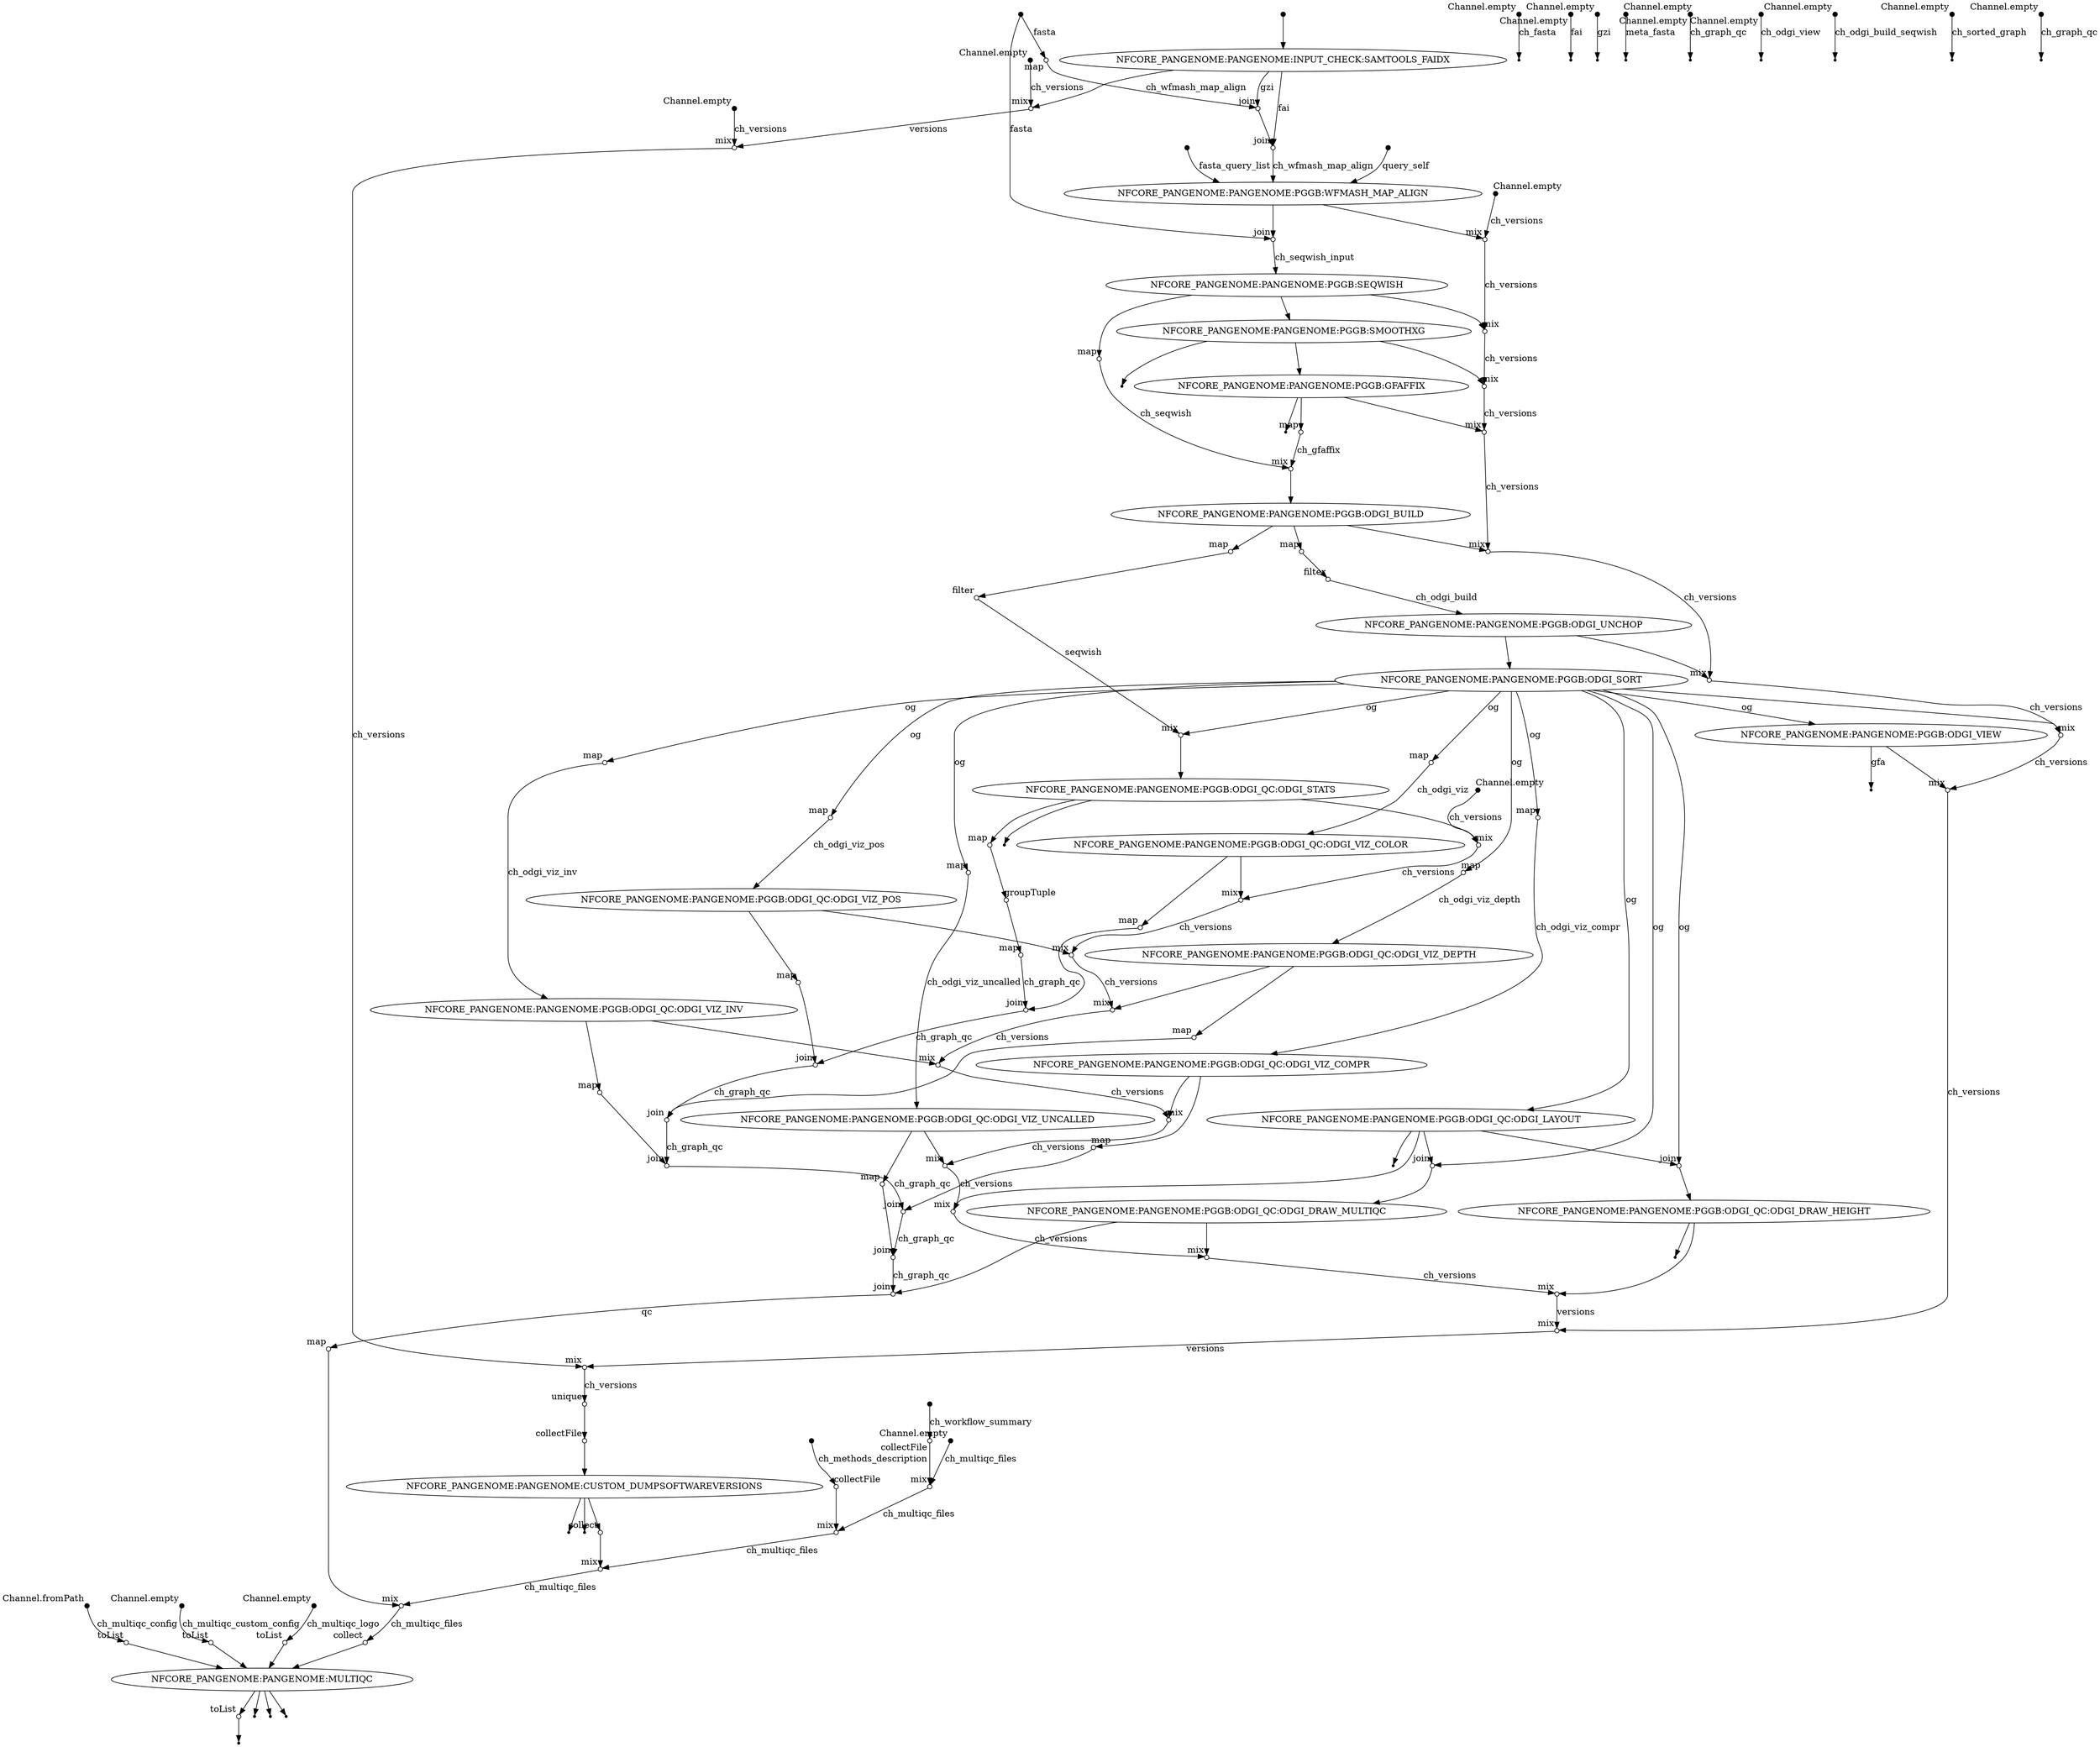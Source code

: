 digraph "pangenome_dag" {
v0 [shape=point,label="",fixedsize=true,width=0.1,xlabel="Channel.fromPath"];
v129 [shape=circle,label="",fixedsize=true,width=0.1,xlabel="toList"];
v0 -> v129 [label="ch_multiqc_config"];

v1 [shape=point,label="",fixedsize=true,width=0.1,xlabel="Channel.empty"];
v130 [shape=circle,label="",fixedsize=true,width=0.1,xlabel="toList"];
v1 -> v130 [label="ch_multiqc_custom_config"];

v2 [shape=point,label="",fixedsize=true,width=0.1,xlabel="Channel.empty"];
v131 [shape=circle,label="",fixedsize=true,width=0.1,xlabel="toList"];
v2 -> v131 [label="ch_multiqc_logo"];

v3 [shape=point,label="",fixedsize=true,width=0.1,xlabel="Channel.empty"];
v16 [shape=circle,label="",fixedsize=true,width=0.1,xlabel="mix"];
v3 -> v16 [label="ch_versions"];

v4 [shape=point,label="",fixedsize=true,width=0.1,xlabel="Channel.empty"];
v15 [shape=circle,label="",fixedsize=true,width=0.1,xlabel="mix"];
v4 -> v15 [label="ch_versions"];

v5 [shape=point,label="",fixedsize=true,width=0.1,xlabel="Channel.empty"];
v6 [shape=point];
v5 -> v6 [label="ch_fasta"];

v7 [shape=point,label="",fixedsize=true,width=0.1,xlabel="Channel.empty"];
v8 [shape=point];
v7 -> v8 [label="fai"];

v9 [shape=point,label="",fixedsize=true,width=0.1,xlabel="Channel.empty"];
v10 [shape=point];
v9 -> v10 [label="gzi"];

v11 [shape=point,label="",fixedsize=true,width=0.1,xlabel="Channel.empty"];
v12 [shape=point];
v11 -> v12 [label="meta_fasta"];

v13 [shape=point,label="",fixedsize=true,width=0.1];
v14 [label="NFCORE_PANGENOME:PANGENOME:INPUT_CHECK:SAMTOOLS_FAIDX"];
v13 -> v14;

v14 [label="NFCORE_PANGENOME:PANGENOME:INPUT_CHECK:SAMTOOLS_FAIDX"];
v29 [shape=circle,label="",fixedsize=true,width=0.1,xlabel="join"];
v14 -> v29 [label="fai"];

v14 [label="NFCORE_PANGENOME:PANGENOME:INPUT_CHECK:SAMTOOLS_FAIDX"];
v28 [shape=circle,label="",fixedsize=true,width=0.1,xlabel="join"];
v14 -> v28 [label="gzi"];

v14 [label="NFCORE_PANGENOME:PANGENOME:INPUT_CHECK:SAMTOOLS_FAIDX"];
v15 [shape=circle,label="",fixedsize=true,width=0.1,xlabel="mix"];
v14 -> v15;

v15 [shape=circle,label="",fixedsize=true,width=0.1,xlabel="mix"];
v16 [shape=circle,label="",fixedsize=true,width=0.1,xlabel="mix"];
v15 -> v16 [label="versions"];

v16 [shape=circle,label="",fixedsize=true,width=0.1,xlabel="mix"];
v111 [shape=circle,label="",fixedsize=true,width=0.1,xlabel="mix"];
v16 -> v111 [label="ch_versions"];

v17 [shape=point,label="",fixedsize=true,width=0.1,xlabel="Channel.empty"];
v33 [shape=circle,label="",fixedsize=true,width=0.1,xlabel="mix"];
v17 -> v33 [label="ch_versions"];

v18 [shape=point,label="",fixedsize=true,width=0.1,xlabel="Channel.empty"];
v19 [shape=point];
v18 -> v19 [label="ch_graph_qc"];

v20 [shape=point,label="",fixedsize=true,width=0.1,xlabel="Channel.empty"];
v21 [shape=point];
v20 -> v21 [label="ch_odgi_view"];

v22 [shape=point,label="",fixedsize=true,width=0.1,xlabel="Channel.empty"];
v23 [shape=point];
v22 -> v23 [label="ch_odgi_build_seqwish"];

v24 [shape=point,label="",fixedsize=true,width=0.1,xlabel="Channel.empty"];
v25 [shape=point];
v24 -> v25 [label="ch_sorted_graph"];

v26 [shape=point,label="",fixedsize=true,width=0.1];
v27 [shape=circle,label="",fixedsize=true,width=0.1,xlabel="map"];
v26 -> v27 [label="fasta"];

v27 [shape=circle,label="",fixedsize=true,width=0.1,xlabel="map"];
v28 [shape=circle,label="",fixedsize=true,width=0.1,xlabel="join"];
v27 -> v28 [label="ch_wfmash_map_align"];

v28 [shape=circle,label="",fixedsize=true,width=0.1,xlabel="join"];
v29 [shape=circle,label="",fixedsize=true,width=0.1,xlabel="join"];
v28 -> v29;

v29 [shape=circle,label="",fixedsize=true,width=0.1,xlabel="join"];
v32 [label="NFCORE_PANGENOME:PANGENOME:PGGB:WFMASH_MAP_ALIGN"];
v29 -> v32 [label="ch_wfmash_map_align"];

v30 [shape=point,label="",fixedsize=true,width=0.1];
v32 [label="NFCORE_PANGENOME:PANGENOME:PGGB:WFMASH_MAP_ALIGN"];
v30 -> v32 [label="query_self"];

v31 [shape=point,label="",fixedsize=true,width=0.1];
v32 [label="NFCORE_PANGENOME:PANGENOME:PGGB:WFMASH_MAP_ALIGN"];
v31 -> v32 [label="fasta_query_list"];

v32 [label="NFCORE_PANGENOME:PANGENOME:PGGB:WFMASH_MAP_ALIGN"];
v34 [shape=circle,label="",fixedsize=true,width=0.1,xlabel="join"];
v32 -> v34;

v32 [label="NFCORE_PANGENOME:PANGENOME:PGGB:WFMASH_MAP_ALIGN"];
v33 [shape=circle,label="",fixedsize=true,width=0.1,xlabel="mix"];
v32 -> v33;

v33 [shape=circle,label="",fixedsize=true,width=0.1,xlabel="mix"];
v36 [shape=circle,label="",fixedsize=true,width=0.1,xlabel="mix"];
v33 -> v36 [label="ch_versions"];

v26 [shape=point,label="",fixedsize=true,width=0.1];
v34 [shape=circle,label="",fixedsize=true,width=0.1,xlabel="join"];
v26 -> v34 [label="fasta"];

v34 [shape=circle,label="",fixedsize=true,width=0.1,xlabel="join"];
v35 [label="NFCORE_PANGENOME:PANGENOME:PGGB:SEQWISH"];
v34 -> v35 [label="ch_seqwish_input"];

v35 [label="NFCORE_PANGENOME:PANGENOME:PGGB:SEQWISH"];
v37 [label="NFCORE_PANGENOME:PANGENOME:PGGB:SMOOTHXG"];
v35 -> v37;

v35 [label="NFCORE_PANGENOME:PANGENOME:PGGB:SEQWISH"];
v36 [shape=circle,label="",fixedsize=true,width=0.1,xlabel="mix"];
v35 -> v36;

v36 [shape=circle,label="",fixedsize=true,width=0.1,xlabel="mix"];
v39 [shape=circle,label="",fixedsize=true,width=0.1,xlabel="mix"];
v36 -> v39 [label="ch_versions"];

v37 [label="NFCORE_PANGENOME:PANGENOME:PGGB:SMOOTHXG"];
v40 [label="NFCORE_PANGENOME:PANGENOME:PGGB:GFAFFIX"];
v37 -> v40;

v37 [label="NFCORE_PANGENOME:PANGENOME:PGGB:SMOOTHXG"];
v38 [shape=point];
v37 -> v38;

v37 [label="NFCORE_PANGENOME:PANGENOME:PGGB:SMOOTHXG"];
v39 [shape=circle,label="",fixedsize=true,width=0.1,xlabel="mix"];
v37 -> v39;

v39 [shape=circle,label="",fixedsize=true,width=0.1,xlabel="mix"];
v42 [shape=circle,label="",fixedsize=true,width=0.1,xlabel="mix"];
v39 -> v42 [label="ch_versions"];

v40 [label="NFCORE_PANGENOME:PANGENOME:PGGB:GFAFFIX"];
v43 [shape=circle,label="",fixedsize=true,width=0.1,xlabel="map"];
v40 -> v43;

v40 [label="NFCORE_PANGENOME:PANGENOME:PGGB:GFAFFIX"];
v41 [shape=point];
v40 -> v41;

v40 [label="NFCORE_PANGENOME:PANGENOME:PGGB:GFAFFIX"];
v42 [shape=circle,label="",fixedsize=true,width=0.1,xlabel="mix"];
v40 -> v42;

v42 [shape=circle,label="",fixedsize=true,width=0.1,xlabel="mix"];
v47 [shape=circle,label="",fixedsize=true,width=0.1,xlabel="mix"];
v42 -> v47 [label="ch_versions"];

v43 [shape=circle,label="",fixedsize=true,width=0.1,xlabel="map"];
v45 [shape=circle,label="",fixedsize=true,width=0.1,xlabel="mix"];
v43 -> v45 [label="ch_gfaffix"];

v35 [label="NFCORE_PANGENOME:PANGENOME:PGGB:SEQWISH"];
v44 [shape=circle,label="",fixedsize=true,width=0.1,xlabel="map"];
v35 -> v44;

v44 [shape=circle,label="",fixedsize=true,width=0.1,xlabel="map"];
v45 [shape=circle,label="",fixedsize=true,width=0.1,xlabel="mix"];
v44 -> v45 [label="ch_seqwish"];

v45 [shape=circle,label="",fixedsize=true,width=0.1,xlabel="mix"];
v46 [label="NFCORE_PANGENOME:PANGENOME:PGGB:ODGI_BUILD"];
v45 -> v46;

v46 [label="NFCORE_PANGENOME:PANGENOME:PGGB:ODGI_BUILD"];
v48 [shape=circle,label="",fixedsize=true,width=0.1,xlabel="map"];
v46 -> v48;

v46 [label="NFCORE_PANGENOME:PANGENOME:PGGB:ODGI_BUILD"];
v47 [shape=circle,label="",fixedsize=true,width=0.1,xlabel="mix"];
v46 -> v47;

v47 [shape=circle,label="",fixedsize=true,width=0.1,xlabel="mix"];
v51 [shape=circle,label="",fixedsize=true,width=0.1,xlabel="mix"];
v47 -> v51 [label="ch_versions"];

v48 [shape=circle,label="",fixedsize=true,width=0.1,xlabel="map"];
v49 [shape=circle,label="",fixedsize=true,width=0.1,xlabel="filter"];
v48 -> v49;

v49 [shape=circle,label="",fixedsize=true,width=0.1,xlabel="filter"];
v50 [label="NFCORE_PANGENOME:PANGENOME:PGGB:ODGI_UNCHOP"];
v49 -> v50 [label="ch_odgi_build"];

v50 [label="NFCORE_PANGENOME:PANGENOME:PGGB:ODGI_UNCHOP"];
v52 [label="NFCORE_PANGENOME:PANGENOME:PGGB:ODGI_SORT"];
v50 -> v52;

v50 [label="NFCORE_PANGENOME:PANGENOME:PGGB:ODGI_UNCHOP"];
v51 [shape=circle,label="",fixedsize=true,width=0.1,xlabel="mix"];
v50 -> v51;

v51 [shape=circle,label="",fixedsize=true,width=0.1,xlabel="mix"];
v53 [shape=circle,label="",fixedsize=true,width=0.1,xlabel="mix"];
v51 -> v53 [label="ch_versions"];

v52 [label="NFCORE_PANGENOME:PANGENOME:PGGB:ODGI_SORT"];
v54 [label="NFCORE_PANGENOME:PANGENOME:PGGB:ODGI_VIEW"];
v52 -> v54 [label="og"];

v52 [label="NFCORE_PANGENOME:PANGENOME:PGGB:ODGI_SORT"];
v53 [shape=circle,label="",fixedsize=true,width=0.1,xlabel="mix"];
v52 -> v53;

v53 [shape=circle,label="",fixedsize=true,width=0.1,xlabel="mix"];
v56 [shape=circle,label="",fixedsize=true,width=0.1,xlabel="mix"];
v53 -> v56 [label="ch_versions"];

v54 [label="NFCORE_PANGENOME:PANGENOME:PGGB:ODGI_VIEW"];
v55 [shape=point];
v54 -> v55 [label="gfa"];

v54 [label="NFCORE_PANGENOME:PANGENOME:PGGB:ODGI_VIEW"];
v56 [shape=circle,label="",fixedsize=true,width=0.1,xlabel="mix"];
v54 -> v56;

v56 [shape=circle,label="",fixedsize=true,width=0.1,xlabel="mix"];
v110 [shape=circle,label="",fixedsize=true,width=0.1,xlabel="mix"];
v56 -> v110 [label="ch_versions"];

v46 [label="NFCORE_PANGENOME:PANGENOME:PGGB:ODGI_BUILD"];
v57 [shape=circle,label="",fixedsize=true,width=0.1,xlabel="map"];
v46 -> v57;

v57 [shape=circle,label="",fixedsize=true,width=0.1,xlabel="map"];
v58 [shape=circle,label="",fixedsize=true,width=0.1,xlabel="filter"];
v57 -> v58;

v58 [shape=circle,label="",fixedsize=true,width=0.1,xlabel="filter"];
v62 [shape=circle,label="",fixedsize=true,width=0.1,xlabel="mix"];
v58 -> v62 [label="seqwish"];

v59 [shape=point,label="",fixedsize=true,width=0.1,xlabel="Channel.empty"];
v65 [shape=circle,label="",fixedsize=true,width=0.1,xlabel="mix"];
v59 -> v65 [label="ch_versions"];

v60 [shape=point,label="",fixedsize=true,width=0.1,xlabel="Channel.empty"];
v61 [shape=point];
v60 -> v61 [label="ch_graph_qc"];

v52 [label="NFCORE_PANGENOME:PANGENOME:PGGB:ODGI_SORT"];
v62 [shape=circle,label="",fixedsize=true,width=0.1,xlabel="mix"];
v52 -> v62 [label="og"];

v62 [shape=circle,label="",fixedsize=true,width=0.1,xlabel="mix"];
v63 [label="NFCORE_PANGENOME:PANGENOME:PGGB:ODGI_QC:ODGI_STATS"];
v62 -> v63;

v63 [label="NFCORE_PANGENOME:PANGENOME:PGGB:ODGI_QC:ODGI_STATS"];
v64 [shape=point];
v63 -> v64;

v63 [label="NFCORE_PANGENOME:PANGENOME:PGGB:ODGI_QC:ODGI_STATS"];
v94 [shape=circle,label="",fixedsize=true,width=0.1,xlabel="map"];
v63 -> v94;

v63 [label="NFCORE_PANGENOME:PANGENOME:PGGB:ODGI_QC:ODGI_STATS"];
v65 [shape=circle,label="",fixedsize=true,width=0.1,xlabel="mix"];
v63 -> v65;

v65 [shape=circle,label="",fixedsize=true,width=0.1,xlabel="mix"];
v68 [shape=circle,label="",fixedsize=true,width=0.1,xlabel="mix"];
v65 -> v68 [label="ch_versions"];

v52 [label="NFCORE_PANGENOME:PANGENOME:PGGB:ODGI_SORT"];
v66 [shape=circle,label="",fixedsize=true,width=0.1,xlabel="map"];
v52 -> v66 [label="og"];

v66 [shape=circle,label="",fixedsize=true,width=0.1,xlabel="map"];
v67 [label="NFCORE_PANGENOME:PANGENOME:PGGB:ODGI_QC:ODGI_VIZ_COLOR"];
v66 -> v67 [label="ch_odgi_viz"];

v67 [label="NFCORE_PANGENOME:PANGENOME:PGGB:ODGI_QC:ODGI_VIZ_COLOR"];
v97 [shape=circle,label="",fixedsize=true,width=0.1,xlabel="map"];
v67 -> v97;

v67 [label="NFCORE_PANGENOME:PANGENOME:PGGB:ODGI_QC:ODGI_VIZ_COLOR"];
v68 [shape=circle,label="",fixedsize=true,width=0.1,xlabel="mix"];
v67 -> v68;

v68 [shape=circle,label="",fixedsize=true,width=0.1,xlabel="mix"];
v71 [shape=circle,label="",fixedsize=true,width=0.1,xlabel="mix"];
v68 -> v71 [label="ch_versions"];

v52 [label="NFCORE_PANGENOME:PANGENOME:PGGB:ODGI_SORT"];
v69 [shape=circle,label="",fixedsize=true,width=0.1,xlabel="map"];
v52 -> v69 [label="og"];

v69 [shape=circle,label="",fixedsize=true,width=0.1,xlabel="map"];
v70 [label="NFCORE_PANGENOME:PANGENOME:PGGB:ODGI_QC:ODGI_VIZ_POS"];
v69 -> v70 [label="ch_odgi_viz_pos"];

v70 [label="NFCORE_PANGENOME:PANGENOME:PGGB:ODGI_QC:ODGI_VIZ_POS"];
v99 [shape=circle,label="",fixedsize=true,width=0.1,xlabel="map"];
v70 -> v99;

v70 [label="NFCORE_PANGENOME:PANGENOME:PGGB:ODGI_QC:ODGI_VIZ_POS"];
v71 [shape=circle,label="",fixedsize=true,width=0.1,xlabel="mix"];
v70 -> v71;

v71 [shape=circle,label="",fixedsize=true,width=0.1,xlabel="mix"];
v74 [shape=circle,label="",fixedsize=true,width=0.1,xlabel="mix"];
v71 -> v74 [label="ch_versions"];

v52 [label="NFCORE_PANGENOME:PANGENOME:PGGB:ODGI_SORT"];
v72 [shape=circle,label="",fixedsize=true,width=0.1,xlabel="map"];
v52 -> v72 [label="og"];

v72 [shape=circle,label="",fixedsize=true,width=0.1,xlabel="map"];
v73 [label="NFCORE_PANGENOME:PANGENOME:PGGB:ODGI_QC:ODGI_VIZ_DEPTH"];
v72 -> v73 [label="ch_odgi_viz_depth"];

v73 [label="NFCORE_PANGENOME:PANGENOME:PGGB:ODGI_QC:ODGI_VIZ_DEPTH"];
v101 [shape=circle,label="",fixedsize=true,width=0.1,xlabel="map"];
v73 -> v101;

v73 [label="NFCORE_PANGENOME:PANGENOME:PGGB:ODGI_QC:ODGI_VIZ_DEPTH"];
v74 [shape=circle,label="",fixedsize=true,width=0.1,xlabel="mix"];
v73 -> v74;

v74 [shape=circle,label="",fixedsize=true,width=0.1,xlabel="mix"];
v77 [shape=circle,label="",fixedsize=true,width=0.1,xlabel="mix"];
v74 -> v77 [label="ch_versions"];

v52 [label="NFCORE_PANGENOME:PANGENOME:PGGB:ODGI_SORT"];
v75 [shape=circle,label="",fixedsize=true,width=0.1,xlabel="map"];
v52 -> v75 [label="og"];

v75 [shape=circle,label="",fixedsize=true,width=0.1,xlabel="map"];
v76 [label="NFCORE_PANGENOME:PANGENOME:PGGB:ODGI_QC:ODGI_VIZ_INV"];
v75 -> v76 [label="ch_odgi_viz_inv"];

v76 [label="NFCORE_PANGENOME:PANGENOME:PGGB:ODGI_QC:ODGI_VIZ_INV"];
v103 [shape=circle,label="",fixedsize=true,width=0.1,xlabel="map"];
v76 -> v103;

v76 [label="NFCORE_PANGENOME:PANGENOME:PGGB:ODGI_QC:ODGI_VIZ_INV"];
v77 [shape=circle,label="",fixedsize=true,width=0.1,xlabel="mix"];
v76 -> v77;

v77 [shape=circle,label="",fixedsize=true,width=0.1,xlabel="mix"];
v80 [shape=circle,label="",fixedsize=true,width=0.1,xlabel="mix"];
v77 -> v80 [label="ch_versions"];

v52 [label="NFCORE_PANGENOME:PANGENOME:PGGB:ODGI_SORT"];
v78 [shape=circle,label="",fixedsize=true,width=0.1,xlabel="map"];
v52 -> v78 [label="og"];

v78 [shape=circle,label="",fixedsize=true,width=0.1,xlabel="map"];
v79 [label="NFCORE_PANGENOME:PANGENOME:PGGB:ODGI_QC:ODGI_VIZ_COMPR"];
v78 -> v79 [label="ch_odgi_viz_compr"];

v79 [label="NFCORE_PANGENOME:PANGENOME:PGGB:ODGI_QC:ODGI_VIZ_COMPR"];
v105 [shape=circle,label="",fixedsize=true,width=0.1,xlabel="map"];
v79 -> v105;

v79 [label="NFCORE_PANGENOME:PANGENOME:PGGB:ODGI_QC:ODGI_VIZ_COMPR"];
v80 [shape=circle,label="",fixedsize=true,width=0.1,xlabel="mix"];
v79 -> v80;

v80 [shape=circle,label="",fixedsize=true,width=0.1,xlabel="mix"];
v83 [shape=circle,label="",fixedsize=true,width=0.1,xlabel="mix"];
v80 -> v83 [label="ch_versions"];

v52 [label="NFCORE_PANGENOME:PANGENOME:PGGB:ODGI_SORT"];
v81 [shape=circle,label="",fixedsize=true,width=0.1,xlabel="map"];
v52 -> v81 [label="og"];

v81 [shape=circle,label="",fixedsize=true,width=0.1,xlabel="map"];
v82 [label="NFCORE_PANGENOME:PANGENOME:PGGB:ODGI_QC:ODGI_VIZ_UNCALLED"];
v81 -> v82 [label="ch_odgi_viz_uncalled"];

v82 [label="NFCORE_PANGENOME:PANGENOME:PGGB:ODGI_QC:ODGI_VIZ_UNCALLED"];
v107 [shape=circle,label="",fixedsize=true,width=0.1,xlabel="map"];
v82 -> v107;

v82 [label="NFCORE_PANGENOME:PANGENOME:PGGB:ODGI_QC:ODGI_VIZ_UNCALLED"];
v83 [shape=circle,label="",fixedsize=true,width=0.1,xlabel="mix"];
v82 -> v83;

v83 [shape=circle,label="",fixedsize=true,width=0.1,xlabel="mix"];
v86 [shape=circle,label="",fixedsize=true,width=0.1,xlabel="mix"];
v83 -> v86 [label="ch_versions"];

v52 [label="NFCORE_PANGENOME:PANGENOME:PGGB:ODGI_SORT"];
v84 [label="NFCORE_PANGENOME:PANGENOME:PGGB:ODGI_QC:ODGI_LAYOUT"];
v52 -> v84 [label="og"];

v84 [label="NFCORE_PANGENOME:PANGENOME:PGGB:ODGI_QC:ODGI_LAYOUT"];
v87 [shape=circle,label="",fixedsize=true,width=0.1,xlabel="join"];
v84 -> v87;

v84 [label="NFCORE_PANGENOME:PANGENOME:PGGB:ODGI_QC:ODGI_LAYOUT"];
v85 [shape=point];
v84 -> v85;

v84 [label="NFCORE_PANGENOME:PANGENOME:PGGB:ODGI_QC:ODGI_LAYOUT"];
v86 [shape=circle,label="",fixedsize=true,width=0.1,xlabel="mix"];
v84 -> v86;

v86 [shape=circle,label="",fixedsize=true,width=0.1,xlabel="mix"];
v89 [shape=circle,label="",fixedsize=true,width=0.1,xlabel="mix"];
v86 -> v89 [label="ch_versions"];

v52 [label="NFCORE_PANGENOME:PANGENOME:PGGB:ODGI_SORT"];
v87 [shape=circle,label="",fixedsize=true,width=0.1,xlabel="join"];
v52 -> v87 [label="og"];

v87 [shape=circle,label="",fixedsize=true,width=0.1,xlabel="join"];
v88 [label="NFCORE_PANGENOME:PANGENOME:PGGB:ODGI_QC:ODGI_DRAW_MULTIQC"];
v87 -> v88;

v88 [label="NFCORE_PANGENOME:PANGENOME:PGGB:ODGI_QC:ODGI_DRAW_MULTIQC"];
v109 [shape=circle,label="",fixedsize=true,width=0.1,xlabel="join"];
v88 -> v109;

v88 [label="NFCORE_PANGENOME:PANGENOME:PGGB:ODGI_QC:ODGI_DRAW_MULTIQC"];
v89 [shape=circle,label="",fixedsize=true,width=0.1,xlabel="mix"];
v88 -> v89;

v89 [shape=circle,label="",fixedsize=true,width=0.1,xlabel="mix"];
v93 [shape=circle,label="",fixedsize=true,width=0.1,xlabel="mix"];
v89 -> v93 [label="ch_versions"];

v52 [label="NFCORE_PANGENOME:PANGENOME:PGGB:ODGI_SORT"];
v90 [shape=circle,label="",fixedsize=true,width=0.1,xlabel="join"];
v52 -> v90 [label="og"];

v84 [label="NFCORE_PANGENOME:PANGENOME:PGGB:ODGI_QC:ODGI_LAYOUT"];
v90 [shape=circle,label="",fixedsize=true,width=0.1,xlabel="join"];
v84 -> v90;

v90 [shape=circle,label="",fixedsize=true,width=0.1,xlabel="join"];
v91 [label="NFCORE_PANGENOME:PANGENOME:PGGB:ODGI_QC:ODGI_DRAW_HEIGHT"];
v90 -> v91;

v91 [label="NFCORE_PANGENOME:PANGENOME:PGGB:ODGI_QC:ODGI_DRAW_HEIGHT"];
v92 [shape=point];
v91 -> v92;

v91 [label="NFCORE_PANGENOME:PANGENOME:PGGB:ODGI_QC:ODGI_DRAW_HEIGHT"];
v93 [shape=circle,label="",fixedsize=true,width=0.1,xlabel="mix"];
v91 -> v93;

v93 [shape=circle,label="",fixedsize=true,width=0.1,xlabel="mix"];
v110 [shape=circle,label="",fixedsize=true,width=0.1,xlabel="mix"];
v93 -> v110 [label="versions"];

v94 [shape=circle,label="",fixedsize=true,width=0.1,xlabel="map"];
v95 [shape=circle,label="",fixedsize=true,width=0.1,xlabel="groupTuple"];
v94 -> v95;

v95 [shape=circle,label="",fixedsize=true,width=0.1,xlabel="groupTuple"];
v96 [shape=circle,label="",fixedsize=true,width=0.1,xlabel="map"];
v95 -> v96;

v96 [shape=circle,label="",fixedsize=true,width=0.1,xlabel="map"];
v98 [shape=circle,label="",fixedsize=true,width=0.1,xlabel="join"];
v96 -> v98 [label="ch_graph_qc"];

v97 [shape=circle,label="",fixedsize=true,width=0.1,xlabel="map"];
v98 [shape=circle,label="",fixedsize=true,width=0.1,xlabel="join"];
v97 -> v98;

v98 [shape=circle,label="",fixedsize=true,width=0.1,xlabel="join"];
v100 [shape=circle,label="",fixedsize=true,width=0.1,xlabel="join"];
v98 -> v100 [label="ch_graph_qc"];

v99 [shape=circle,label="",fixedsize=true,width=0.1,xlabel="map"];
v100 [shape=circle,label="",fixedsize=true,width=0.1,xlabel="join"];
v99 -> v100;

v100 [shape=circle,label="",fixedsize=true,width=0.1,xlabel="join"];
v102 [shape=circle,label="",fixedsize=true,width=0.1,xlabel="join"];
v100 -> v102 [label="ch_graph_qc"];

v101 [shape=circle,label="",fixedsize=true,width=0.1,xlabel="map"];
v102 [shape=circle,label="",fixedsize=true,width=0.1,xlabel="join"];
v101 -> v102;

v102 [shape=circle,label="",fixedsize=true,width=0.1,xlabel="join"];
v104 [shape=circle,label="",fixedsize=true,width=0.1,xlabel="join"];
v102 -> v104 [label="ch_graph_qc"];

v103 [shape=circle,label="",fixedsize=true,width=0.1,xlabel="map"];
v104 [shape=circle,label="",fixedsize=true,width=0.1,xlabel="join"];
v103 -> v104;

v104 [shape=circle,label="",fixedsize=true,width=0.1,xlabel="join"];
v106 [shape=circle,label="",fixedsize=true,width=0.1,xlabel="join"];
v104 -> v106 [label="ch_graph_qc"];

v105 [shape=circle,label="",fixedsize=true,width=0.1,xlabel="map"];
v106 [shape=circle,label="",fixedsize=true,width=0.1,xlabel="join"];
v105 -> v106;

v106 [shape=circle,label="",fixedsize=true,width=0.1,xlabel="join"];
v108 [shape=circle,label="",fixedsize=true,width=0.1,xlabel="join"];
v106 -> v108 [label="ch_graph_qc"];

v107 [shape=circle,label="",fixedsize=true,width=0.1,xlabel="map"];
v108 [shape=circle,label="",fixedsize=true,width=0.1,xlabel="join"];
v107 -> v108;

v108 [shape=circle,label="",fixedsize=true,width=0.1,xlabel="join"];
v109 [shape=circle,label="",fixedsize=true,width=0.1,xlabel="join"];
v108 -> v109 [label="ch_graph_qc"];

v109 [shape=circle,label="",fixedsize=true,width=0.1,xlabel="join"];
v126 [shape=circle,label="",fixedsize=true,width=0.1,xlabel="map"];
v109 -> v126 [label="qc"];

v110 [shape=circle,label="",fixedsize=true,width=0.1,xlabel="mix"];
v111 [shape=circle,label="",fixedsize=true,width=0.1,xlabel="mix"];
v110 -> v111 [label="versions"];

v111 [shape=circle,label="",fixedsize=true,width=0.1,xlabel="mix"];
v112 [shape=circle,label="",fixedsize=true,width=0.1,xlabel="unique"];
v111 -> v112 [label="ch_versions"];

v112 [shape=circle,label="",fixedsize=true,width=0.1,xlabel="unique"];
v113 [shape=circle,label="",fixedsize=true,width=0.1,xlabel="collectFile"];
v112 -> v113;

v113 [shape=circle,label="",fixedsize=true,width=0.1,xlabel="collectFile"];
v114 [label="NFCORE_PANGENOME:PANGENOME:CUSTOM_DUMPSOFTWAREVERSIONS"];
v113 -> v114;

v114 [label="NFCORE_PANGENOME:PANGENOME:CUSTOM_DUMPSOFTWAREVERSIONS"];
v116 [shape=point];
v114 -> v116;

v114 [label="NFCORE_PANGENOME:PANGENOME:CUSTOM_DUMPSOFTWAREVERSIONS"];
v124 [shape=circle,label="",fixedsize=true,width=0.1,xlabel="collect"];
v114 -> v124;

v114 [label="NFCORE_PANGENOME:PANGENOME:CUSTOM_DUMPSOFTWAREVERSIONS"];
v115 [shape=point];
v114 -> v115;

v117 [shape=point,label="",fixedsize=true,width=0.1,xlabel="Channel.empty"];
v120 [shape=circle,label="",fixedsize=true,width=0.1,xlabel="mix"];
v117 -> v120 [label="ch_multiqc_files"];

v118 [shape=point,label="",fixedsize=true,width=0.1];
v119 [shape=circle,label="",fixedsize=true,width=0.1,xlabel="collectFile"];
v118 -> v119 [label="ch_workflow_summary"];

v119 [shape=circle,label="",fixedsize=true,width=0.1,xlabel="collectFile"];
v120 [shape=circle,label="",fixedsize=true,width=0.1,xlabel="mix"];
v119 -> v120;

v120 [shape=circle,label="",fixedsize=true,width=0.1,xlabel="mix"];
v123 [shape=circle,label="",fixedsize=true,width=0.1,xlabel="mix"];
v120 -> v123 [label="ch_multiqc_files"];

v121 [shape=point,label="",fixedsize=true,width=0.1];
v122 [shape=circle,label="",fixedsize=true,width=0.1,xlabel="collectFile"];
v121 -> v122 [label="ch_methods_description"];

v122 [shape=circle,label="",fixedsize=true,width=0.1,xlabel="collectFile"];
v123 [shape=circle,label="",fixedsize=true,width=0.1,xlabel="mix"];
v122 -> v123;

v123 [shape=circle,label="",fixedsize=true,width=0.1,xlabel="mix"];
v125 [shape=circle,label="",fixedsize=true,width=0.1,xlabel="mix"];
v123 -> v125 [label="ch_multiqc_files"];

v124 [shape=circle,label="",fixedsize=true,width=0.1,xlabel="collect"];
v125 [shape=circle,label="",fixedsize=true,width=0.1,xlabel="mix"];
v124 -> v125;

v125 [shape=circle,label="",fixedsize=true,width=0.1,xlabel="mix"];
v127 [shape=circle,label="",fixedsize=true,width=0.1,xlabel="mix"];
v125 -> v127 [label="ch_multiqc_files"];

v126 [shape=circle,label="",fixedsize=true,width=0.1,xlabel="map"];
v127 [shape=circle,label="",fixedsize=true,width=0.1,xlabel="mix"];
v126 -> v127;

v127 [shape=circle,label="",fixedsize=true,width=0.1,xlabel="mix"];
v128 [shape=circle,label="",fixedsize=true,width=0.1,xlabel="collect"];
v127 -> v128 [label="ch_multiqc_files"];

v128 [shape=circle,label="",fixedsize=true,width=0.1,xlabel="collect"];
v132 [label="NFCORE_PANGENOME:PANGENOME:MULTIQC"];
v128 -> v132;

v129 [shape=circle,label="",fixedsize=true,width=0.1,xlabel="toList"];
v132 [label="NFCORE_PANGENOME:PANGENOME:MULTIQC"];
v129 -> v132;

v130 [shape=circle,label="",fixedsize=true,width=0.1,xlabel="toList"];
v132 [label="NFCORE_PANGENOME:PANGENOME:MULTIQC"];
v130 -> v132;

v131 [shape=circle,label="",fixedsize=true,width=0.1,xlabel="toList"];
v132 [label="NFCORE_PANGENOME:PANGENOME:MULTIQC"];
v131 -> v132;

v132 [label="NFCORE_PANGENOME:PANGENOME:MULTIQC"];
v136 [shape=circle,label="",fixedsize=true,width=0.1,xlabel="toList"];
v132 -> v136;

v132 [label="NFCORE_PANGENOME:PANGENOME:MULTIQC"];
v135 [shape=point];
v132 -> v135;

v132 [label="NFCORE_PANGENOME:PANGENOME:MULTIQC"];
v134 [shape=point];
v132 -> v134;

v132 [label="NFCORE_PANGENOME:PANGENOME:MULTIQC"];
v133 [shape=point];
v132 -> v133;

v136 [shape=circle,label="",fixedsize=true,width=0.1,xlabel="toList"];
v137 [shape=point];
v136 -> v137;

}
